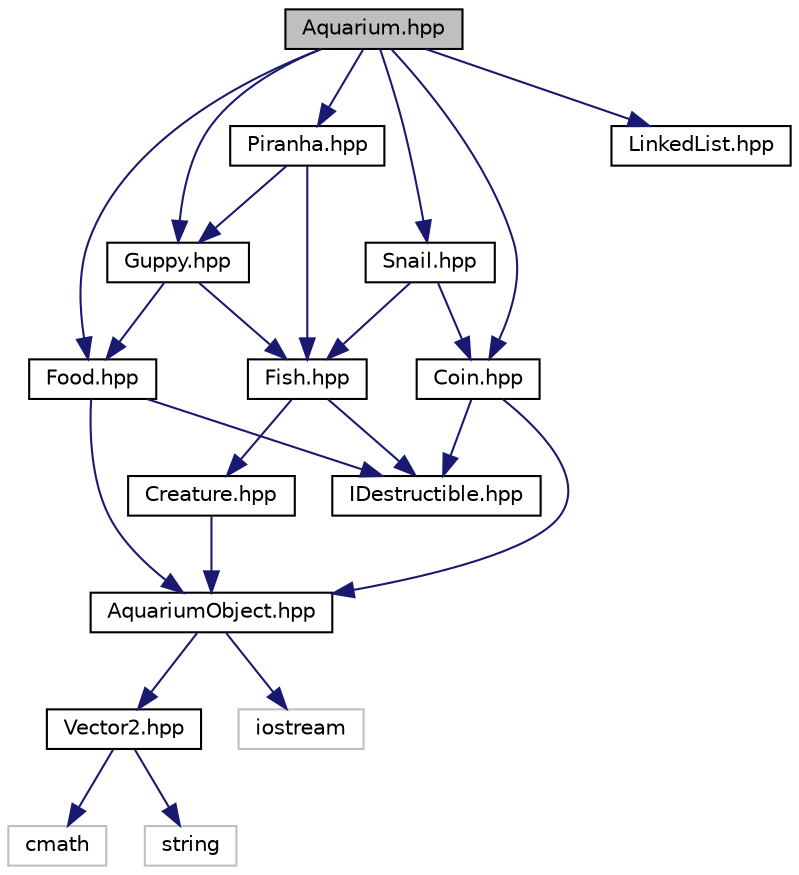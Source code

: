 digraph "Aquarium.hpp"
{
  edge [fontname="Helvetica",fontsize="10",labelfontname="Helvetica",labelfontsize="10"];
  node [fontname="Helvetica",fontsize="10",shape=record];
  Node0 [label="Aquarium.hpp",height=0.2,width=0.4,color="black", fillcolor="grey75", style="filled", fontcolor="black"];
  Node0 -> Node1 [color="midnightblue",fontsize="10",style="solid"];
  Node1 [label="Guppy.hpp",height=0.2,width=0.4,color="black", fillcolor="white", style="filled",URL="$_guppy_8hpp.html"];
  Node1 -> Node2 [color="midnightblue",fontsize="10",style="solid"];
  Node2 [label="Fish.hpp",height=0.2,width=0.4,color="black", fillcolor="white", style="filled",URL="$_fish_8hpp.html"];
  Node2 -> Node3 [color="midnightblue",fontsize="10",style="solid"];
  Node3 [label="Creature.hpp",height=0.2,width=0.4,color="black", fillcolor="white", style="filled",URL="$_creature_8hpp.html"];
  Node3 -> Node4 [color="midnightblue",fontsize="10",style="solid"];
  Node4 [label="AquariumObject.hpp",height=0.2,width=0.4,color="black", fillcolor="white", style="filled",URL="$_aquarium_object_8hpp.html"];
  Node4 -> Node5 [color="midnightblue",fontsize="10",style="solid"];
  Node5 [label="Vector2.hpp",height=0.2,width=0.4,color="black", fillcolor="white", style="filled",URL="$_vector2_8hpp.html"];
  Node5 -> Node6 [color="midnightblue",fontsize="10",style="solid"];
  Node6 [label="cmath",height=0.2,width=0.4,color="grey75", fillcolor="white", style="filled"];
  Node5 -> Node7 [color="midnightblue",fontsize="10",style="solid"];
  Node7 [label="string",height=0.2,width=0.4,color="grey75", fillcolor="white", style="filled"];
  Node4 -> Node8 [color="midnightblue",fontsize="10",style="solid"];
  Node8 [label="iostream",height=0.2,width=0.4,color="grey75", fillcolor="white", style="filled"];
  Node2 -> Node9 [color="midnightblue",fontsize="10",style="solid"];
  Node9 [label="IDestructible.hpp",height=0.2,width=0.4,color="black", fillcolor="white", style="filled",URL="$_i_destructible_8hpp.html"];
  Node1 -> Node10 [color="midnightblue",fontsize="10",style="solid"];
  Node10 [label="Food.hpp",height=0.2,width=0.4,color="black", fillcolor="white", style="filled",URL="$_food_8hpp.html"];
  Node10 -> Node4 [color="midnightblue",fontsize="10",style="solid"];
  Node10 -> Node9 [color="midnightblue",fontsize="10",style="solid"];
  Node0 -> Node11 [color="midnightblue",fontsize="10",style="solid"];
  Node11 [label="Piranha.hpp",height=0.2,width=0.4,color="black", fillcolor="white", style="filled",URL="$_piranha_8hpp.html"];
  Node11 -> Node2 [color="midnightblue",fontsize="10",style="solid"];
  Node11 -> Node1 [color="midnightblue",fontsize="10",style="solid"];
  Node0 -> Node12 [color="midnightblue",fontsize="10",style="solid"];
  Node12 [label="Snail.hpp",height=0.2,width=0.4,color="black", fillcolor="white", style="filled",URL="$_snail_8hpp.html"];
  Node12 -> Node2 [color="midnightblue",fontsize="10",style="solid"];
  Node12 -> Node13 [color="midnightblue",fontsize="10",style="solid"];
  Node13 [label="Coin.hpp",height=0.2,width=0.4,color="black", fillcolor="white", style="filled",URL="$_coin_8hpp.html"];
  Node13 -> Node4 [color="midnightblue",fontsize="10",style="solid"];
  Node13 -> Node9 [color="midnightblue",fontsize="10",style="solid"];
  Node0 -> Node10 [color="midnightblue",fontsize="10",style="solid"];
  Node0 -> Node13 [color="midnightblue",fontsize="10",style="solid"];
  Node0 -> Node14 [color="midnightblue",fontsize="10",style="solid"];
  Node14 [label="LinkedList.hpp",height=0.2,width=0.4,color="black", fillcolor="white", style="filled",URL="$_linked_list_8hpp.html"];
}
